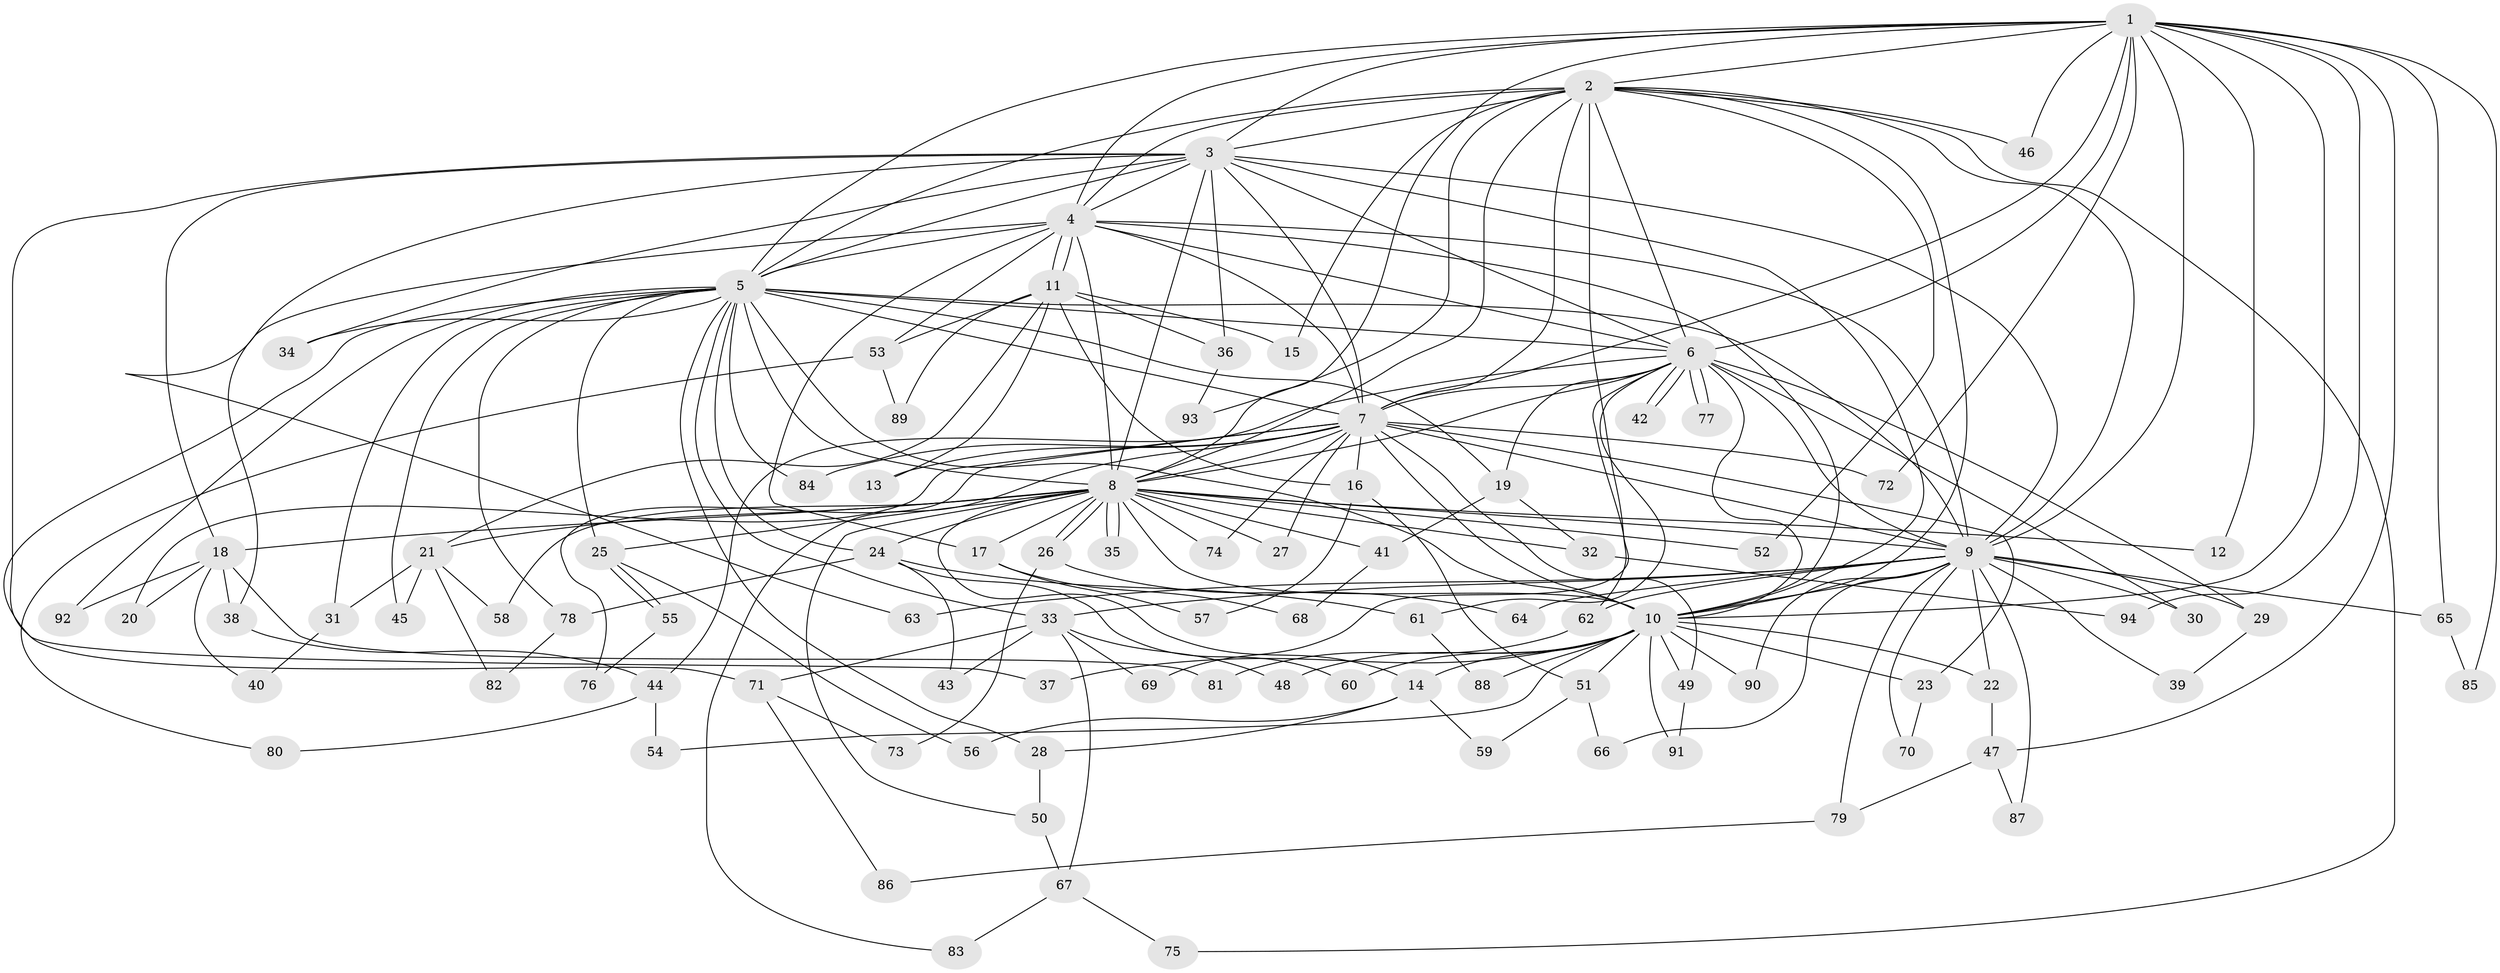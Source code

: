 // coarse degree distribution, {16: 0.0136986301369863, 18: 0.0273972602739726, 14: 0.0136986301369863, 20: 0.0136986301369863, 19: 0.0273972602739726, 27: 0.0136986301369863, 21: 0.0136986301369863, 8: 0.0136986301369863, 2: 0.5205479452054794, 5: 0.0273972602739726, 4: 0.1095890410958904, 7: 0.0136986301369863, 3: 0.1506849315068493, 6: 0.0136986301369863, 9: 0.0136986301369863, 1: 0.0136986301369863}
// Generated by graph-tools (version 1.1) at 2025/51/02/27/25 19:51:41]
// undirected, 94 vertices, 213 edges
graph export_dot {
graph [start="1"]
  node [color=gray90,style=filled];
  1;
  2;
  3;
  4;
  5;
  6;
  7;
  8;
  9;
  10;
  11;
  12;
  13;
  14;
  15;
  16;
  17;
  18;
  19;
  20;
  21;
  22;
  23;
  24;
  25;
  26;
  27;
  28;
  29;
  30;
  31;
  32;
  33;
  34;
  35;
  36;
  37;
  38;
  39;
  40;
  41;
  42;
  43;
  44;
  45;
  46;
  47;
  48;
  49;
  50;
  51;
  52;
  53;
  54;
  55;
  56;
  57;
  58;
  59;
  60;
  61;
  62;
  63;
  64;
  65;
  66;
  67;
  68;
  69;
  70;
  71;
  72;
  73;
  74;
  75;
  76;
  77;
  78;
  79;
  80;
  81;
  82;
  83;
  84;
  85;
  86;
  87;
  88;
  89;
  90;
  91;
  92;
  93;
  94;
  1 -- 2;
  1 -- 3;
  1 -- 4;
  1 -- 5;
  1 -- 6;
  1 -- 7;
  1 -- 8;
  1 -- 9;
  1 -- 10;
  1 -- 12;
  1 -- 46;
  1 -- 47;
  1 -- 65;
  1 -- 72;
  1 -- 85;
  1 -- 94;
  2 -- 3;
  2 -- 4;
  2 -- 5;
  2 -- 6;
  2 -- 7;
  2 -- 8;
  2 -- 9;
  2 -- 10;
  2 -- 15;
  2 -- 46;
  2 -- 52;
  2 -- 62;
  2 -- 75;
  2 -- 93;
  3 -- 4;
  3 -- 5;
  3 -- 6;
  3 -- 7;
  3 -- 8;
  3 -- 9;
  3 -- 10;
  3 -- 18;
  3 -- 34;
  3 -- 36;
  3 -- 37;
  3 -- 63;
  4 -- 5;
  4 -- 6;
  4 -- 7;
  4 -- 8;
  4 -- 9;
  4 -- 10;
  4 -- 11;
  4 -- 11;
  4 -- 17;
  4 -- 38;
  4 -- 53;
  5 -- 6;
  5 -- 7;
  5 -- 8;
  5 -- 9;
  5 -- 10;
  5 -- 19;
  5 -- 24;
  5 -- 25;
  5 -- 28;
  5 -- 31;
  5 -- 33;
  5 -- 34;
  5 -- 45;
  5 -- 71;
  5 -- 78;
  5 -- 84;
  5 -- 92;
  6 -- 7;
  6 -- 8;
  6 -- 9;
  6 -- 10;
  6 -- 19;
  6 -- 29;
  6 -- 30;
  6 -- 42;
  6 -- 42;
  6 -- 44;
  6 -- 61;
  6 -- 69;
  6 -- 77;
  6 -- 77;
  7 -- 8;
  7 -- 9;
  7 -- 10;
  7 -- 13;
  7 -- 16;
  7 -- 20;
  7 -- 23;
  7 -- 27;
  7 -- 49;
  7 -- 72;
  7 -- 74;
  7 -- 76;
  7 -- 83;
  7 -- 84;
  8 -- 9;
  8 -- 10;
  8 -- 12;
  8 -- 14;
  8 -- 17;
  8 -- 18;
  8 -- 21;
  8 -- 24;
  8 -- 25;
  8 -- 26;
  8 -- 26;
  8 -- 27;
  8 -- 32;
  8 -- 35;
  8 -- 35;
  8 -- 41;
  8 -- 50;
  8 -- 52;
  8 -- 58;
  8 -- 74;
  9 -- 10;
  9 -- 22;
  9 -- 29;
  9 -- 30;
  9 -- 33;
  9 -- 39;
  9 -- 62;
  9 -- 63;
  9 -- 64;
  9 -- 65;
  9 -- 66;
  9 -- 70;
  9 -- 79;
  9 -- 87;
  9 -- 90;
  10 -- 14;
  10 -- 22;
  10 -- 23;
  10 -- 37;
  10 -- 48;
  10 -- 49;
  10 -- 51;
  10 -- 54;
  10 -- 60;
  10 -- 88;
  10 -- 90;
  10 -- 91;
  11 -- 13;
  11 -- 15;
  11 -- 16;
  11 -- 21;
  11 -- 36;
  11 -- 53;
  11 -- 89;
  14 -- 28;
  14 -- 56;
  14 -- 59;
  16 -- 51;
  16 -- 57;
  17 -- 57;
  17 -- 68;
  18 -- 20;
  18 -- 38;
  18 -- 40;
  18 -- 81;
  18 -- 92;
  19 -- 32;
  19 -- 41;
  21 -- 31;
  21 -- 45;
  21 -- 58;
  21 -- 82;
  22 -- 47;
  23 -- 70;
  24 -- 43;
  24 -- 60;
  24 -- 61;
  24 -- 78;
  25 -- 55;
  25 -- 55;
  25 -- 56;
  26 -- 64;
  26 -- 73;
  28 -- 50;
  29 -- 39;
  31 -- 40;
  32 -- 94;
  33 -- 43;
  33 -- 48;
  33 -- 67;
  33 -- 69;
  33 -- 71;
  36 -- 93;
  38 -- 44;
  41 -- 68;
  44 -- 54;
  44 -- 80;
  47 -- 79;
  47 -- 87;
  49 -- 91;
  50 -- 67;
  51 -- 59;
  51 -- 66;
  53 -- 80;
  53 -- 89;
  55 -- 76;
  61 -- 88;
  62 -- 81;
  65 -- 85;
  67 -- 75;
  67 -- 83;
  71 -- 73;
  71 -- 86;
  78 -- 82;
  79 -- 86;
}
